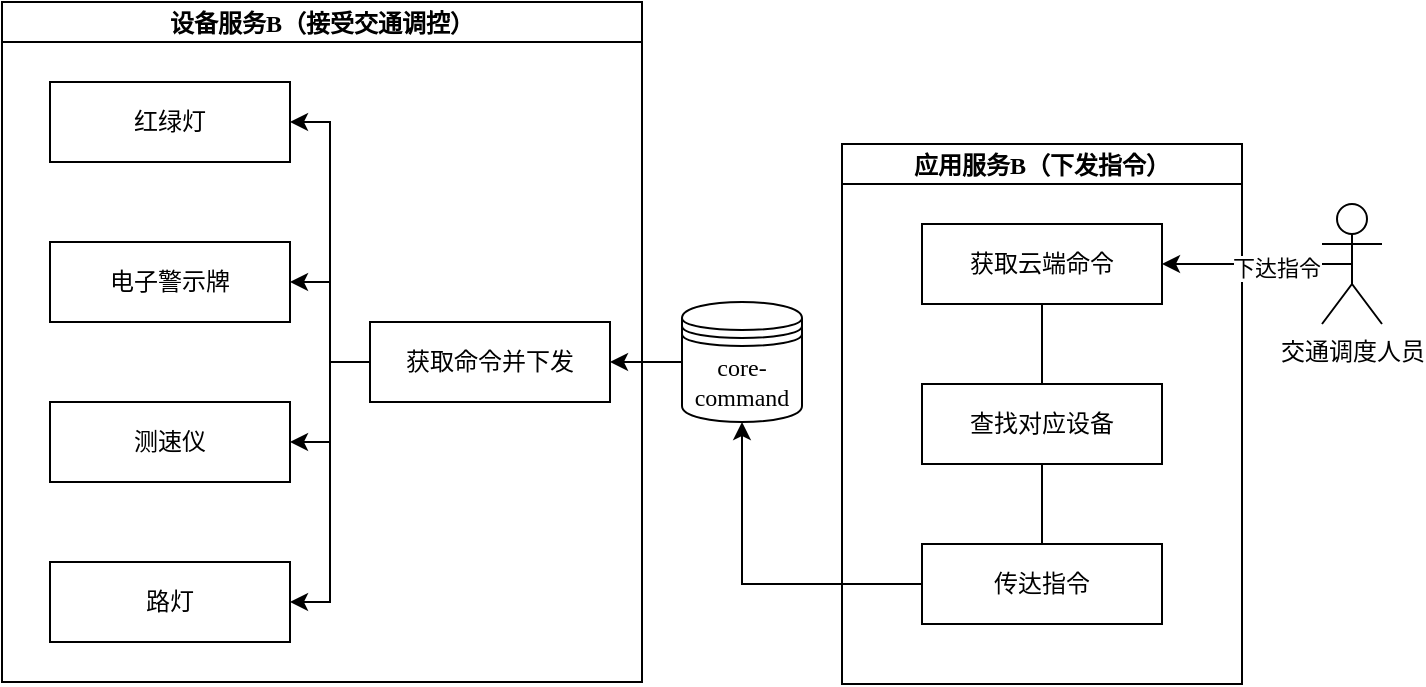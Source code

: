 <mxfile version="18.0.3" type="github">
  <diagram id="1EoKsrO8-B_x2-UR_YAR" name="Page-1">
    <mxGraphModel dx="1038" dy="539" grid="1" gridSize="10" guides="1" tooltips="1" connect="1" arrows="1" fold="1" page="1" pageScale="1" pageWidth="827" pageHeight="1169" math="0" shadow="0">
      <root>
        <mxCell id="0" />
        <mxCell id="1" parent="0" />
        <mxCell id="rFoKaIgumJMLR7coR9mg-1" value="应用服务B（下发指令）" style="swimlane;startSize=20;horizontal=1;containerType=tree;fillColor=none;fontFamily=宋体;" vertex="1" parent="1">
          <mxGeometry x="530" y="530" width="200" height="270" as="geometry" />
        </mxCell>
        <mxCell id="rFoKaIgumJMLR7coR9mg-2" value="" style="edgeStyle=elbowEdgeStyle;elbow=vertical;startArrow=none;endArrow=none;rounded=0;fontFamily=宋体;" edge="1" parent="rFoKaIgumJMLR7coR9mg-1" source="rFoKaIgumJMLR7coR9mg-3" target="rFoKaIgumJMLR7coR9mg-4">
          <mxGeometry relative="1" as="geometry" />
        </mxCell>
        <mxCell id="rFoKaIgumJMLR7coR9mg-3" value="获取云端命令" style="whiteSpace=wrap;html=1;treeFolding=1;treeMoving=1;newEdgeStyle={&quot;edgeStyle&quot;:&quot;elbowEdgeStyle&quot;,&quot;startArrow&quot;:&quot;none&quot;,&quot;endArrow&quot;:&quot;none&quot;};fontFamily=宋体;" vertex="1" parent="rFoKaIgumJMLR7coR9mg-1">
          <mxGeometry x="40" y="40" width="120" height="40" as="geometry" />
        </mxCell>
        <mxCell id="rFoKaIgumJMLR7coR9mg-4" value="查找对应设备" style="whiteSpace=wrap;html=1;treeFolding=1;treeMoving=1;newEdgeStyle={&quot;edgeStyle&quot;:&quot;elbowEdgeStyle&quot;,&quot;startArrow&quot;:&quot;none&quot;,&quot;endArrow&quot;:&quot;none&quot;};fontFamily=宋体;" vertex="1" parent="rFoKaIgumJMLR7coR9mg-1">
          <mxGeometry x="40" y="120" width="120" height="40" as="geometry" />
        </mxCell>
        <mxCell id="rFoKaIgumJMLR7coR9mg-5" value="" style="edgeStyle=elbowEdgeStyle;elbow=vertical;startArrow=none;endArrow=none;rounded=0;fontFamily=宋体;" edge="1" parent="rFoKaIgumJMLR7coR9mg-1" source="rFoKaIgumJMLR7coR9mg-4" target="rFoKaIgumJMLR7coR9mg-6">
          <mxGeometry relative="1" as="geometry">
            <mxPoint x="800" y="110" as="sourcePoint" />
          </mxGeometry>
        </mxCell>
        <mxCell id="rFoKaIgumJMLR7coR9mg-6" value="传达指令" style="whiteSpace=wrap;html=1;treeFolding=1;treeMoving=1;newEdgeStyle={&quot;edgeStyle&quot;:&quot;elbowEdgeStyle&quot;,&quot;startArrow&quot;:&quot;none&quot;,&quot;endArrow&quot;:&quot;none&quot;};fontFamily=宋体;" vertex="1" parent="rFoKaIgumJMLR7coR9mg-1">
          <mxGeometry x="40" y="200" width="120" height="40" as="geometry" />
        </mxCell>
        <mxCell id="rFoKaIgumJMLR7coR9mg-7" value="设备服务B（接受交通调控）" style="swimlane;startSize=20;horizontal=1;containerType=tree;fontFamily=宋体;" vertex="1" parent="1">
          <mxGeometry x="110" y="459" width="320" height="340" as="geometry" />
        </mxCell>
        <mxCell id="rFoKaIgumJMLR7coR9mg-8" value="红绿灯" style="whiteSpace=wrap;html=1;treeFolding=1;treeMoving=1;newEdgeStyle={&quot;edgeStyle&quot;:&quot;elbowEdgeStyle&quot;,&quot;startArrow&quot;:&quot;none&quot;,&quot;endArrow&quot;:&quot;none&quot;};fontFamily=宋体;" vertex="1" parent="rFoKaIgumJMLR7coR9mg-7">
          <mxGeometry x="24" y="40" width="120" height="40" as="geometry" />
        </mxCell>
        <mxCell id="rFoKaIgumJMLR7coR9mg-9" value="电子警示牌" style="whiteSpace=wrap;html=1;treeFolding=1;treeMoving=1;newEdgeStyle={&quot;edgeStyle&quot;:&quot;elbowEdgeStyle&quot;,&quot;startArrow&quot;:&quot;none&quot;,&quot;endArrow&quot;:&quot;none&quot;};fontFamily=宋体;" vertex="1" parent="rFoKaIgumJMLR7coR9mg-7">
          <mxGeometry x="24" y="120" width="120" height="40" as="geometry" />
        </mxCell>
        <mxCell id="rFoKaIgumJMLR7coR9mg-10" value="测速仪" style="whiteSpace=wrap;html=1;treeFolding=1;treeMoving=1;newEdgeStyle={&quot;edgeStyle&quot;:&quot;elbowEdgeStyle&quot;,&quot;startArrow&quot;:&quot;none&quot;,&quot;endArrow&quot;:&quot;none&quot;};fontFamily=宋体;" vertex="1" parent="rFoKaIgumJMLR7coR9mg-7">
          <mxGeometry x="24" y="200" width="120" height="40" as="geometry" />
        </mxCell>
        <mxCell id="rFoKaIgumJMLR7coR9mg-11" value="路灯" style="whiteSpace=wrap;html=1;treeFolding=1;treeMoving=1;newEdgeStyle={&quot;edgeStyle&quot;:&quot;elbowEdgeStyle&quot;,&quot;startArrow&quot;:&quot;none&quot;,&quot;endArrow&quot;:&quot;none&quot;};fontFamily=宋体;" vertex="1" parent="rFoKaIgumJMLR7coR9mg-7">
          <mxGeometry x="24" y="280" width="120" height="40" as="geometry" />
        </mxCell>
        <mxCell id="rFoKaIgumJMLR7coR9mg-29" style="edgeStyle=orthogonalEdgeStyle;rounded=0;orthogonalLoop=1;jettySize=auto;html=1;exitX=0;exitY=0.5;exitDx=0;exitDy=0;entryX=1;entryY=0.5;entryDx=0;entryDy=0;fontFamily=宋体;" edge="1" parent="rFoKaIgumJMLR7coR9mg-7" source="rFoKaIgumJMLR7coR9mg-16" target="rFoKaIgumJMLR7coR9mg-9">
          <mxGeometry relative="1" as="geometry" />
        </mxCell>
        <mxCell id="rFoKaIgumJMLR7coR9mg-30" style="edgeStyle=orthogonalEdgeStyle;rounded=0;orthogonalLoop=1;jettySize=auto;html=1;exitX=0;exitY=0.5;exitDx=0;exitDy=0;entryX=1;entryY=0.5;entryDx=0;entryDy=0;fontFamily=宋体;" edge="1" parent="rFoKaIgumJMLR7coR9mg-7" source="rFoKaIgumJMLR7coR9mg-16" target="rFoKaIgumJMLR7coR9mg-10">
          <mxGeometry relative="1" as="geometry" />
        </mxCell>
        <mxCell id="rFoKaIgumJMLR7coR9mg-31" style="edgeStyle=orthogonalEdgeStyle;rounded=0;orthogonalLoop=1;jettySize=auto;html=1;exitX=0;exitY=0.5;exitDx=0;exitDy=0;entryX=1;entryY=0.5;entryDx=0;entryDy=0;fontFamily=宋体;" edge="1" parent="rFoKaIgumJMLR7coR9mg-7" source="rFoKaIgumJMLR7coR9mg-16" target="rFoKaIgumJMLR7coR9mg-8">
          <mxGeometry relative="1" as="geometry" />
        </mxCell>
        <mxCell id="rFoKaIgumJMLR7coR9mg-32" style="edgeStyle=orthogonalEdgeStyle;rounded=0;orthogonalLoop=1;jettySize=auto;html=1;exitX=0;exitY=0.5;exitDx=0;exitDy=0;entryX=1;entryY=0.5;entryDx=0;entryDy=0;fontFamily=宋体;" edge="1" parent="rFoKaIgumJMLR7coR9mg-7" source="rFoKaIgumJMLR7coR9mg-16" target="rFoKaIgumJMLR7coR9mg-11">
          <mxGeometry relative="1" as="geometry" />
        </mxCell>
        <mxCell id="rFoKaIgumJMLR7coR9mg-16" value="获取命令并下发" style="whiteSpace=wrap;html=1;treeFolding=1;treeMoving=1;newEdgeStyle={&quot;edgeStyle&quot;:&quot;elbowEdgeStyle&quot;,&quot;startArrow&quot;:&quot;none&quot;,&quot;endArrow&quot;:&quot;none&quot;};fontFamily=宋体;" vertex="1" parent="rFoKaIgumJMLR7coR9mg-7">
          <mxGeometry x="184" y="160" width="120" height="40" as="geometry" />
        </mxCell>
        <mxCell id="rFoKaIgumJMLR7coR9mg-19" style="edgeStyle=none;html=1;exitX=0.5;exitY=0.5;exitDx=0;exitDy=0;exitPerimeter=0;entryX=1;entryY=0.5;entryDx=0;entryDy=0;fontFamily=宋体;" edge="1" parent="1" source="rFoKaIgumJMLR7coR9mg-21" target="rFoKaIgumJMLR7coR9mg-3">
          <mxGeometry relative="1" as="geometry">
            <mxPoint x="820" y="590" as="targetPoint" />
          </mxGeometry>
        </mxCell>
        <mxCell id="rFoKaIgumJMLR7coR9mg-20" value="下达指令" style="edgeLabel;html=1;align=center;verticalAlign=middle;resizable=0;points=[];fontFamily=宋体;" vertex="1" connectable="0" parent="rFoKaIgumJMLR7coR9mg-19">
          <mxGeometry x="-0.2" y="2" relative="1" as="geometry">
            <mxPoint as="offset" />
          </mxGeometry>
        </mxCell>
        <mxCell id="rFoKaIgumJMLR7coR9mg-21" value="交通调度人员" style="shape=umlActor;verticalLabelPosition=bottom;verticalAlign=top;html=1;outlineConnect=0;fillColor=none;fontFamily=宋体;" vertex="1" parent="1">
          <mxGeometry x="770" y="560" width="30" height="60" as="geometry" />
        </mxCell>
        <mxCell id="rFoKaIgumJMLR7coR9mg-22" style="edgeStyle=none;html=1;exitX=0;exitY=0.5;exitDx=0;exitDy=0;entryX=1;entryY=0.5;entryDx=0;entryDy=0;fontFamily=宋体;" edge="1" parent="1" source="rFoKaIgumJMLR7coR9mg-23" target="rFoKaIgumJMLR7coR9mg-16">
          <mxGeometry relative="1" as="geometry" />
        </mxCell>
        <mxCell id="rFoKaIgumJMLR7coR9mg-23" value="core-command" style="shape=datastore;whiteSpace=wrap;html=1;fillColor=none;fontFamily=宋体;" vertex="1" parent="1">
          <mxGeometry x="450" y="609" width="60" height="60" as="geometry" />
        </mxCell>
        <mxCell id="rFoKaIgumJMLR7coR9mg-28" style="edgeStyle=orthogonalEdgeStyle;rounded=0;orthogonalLoop=1;jettySize=auto;html=1;entryX=0.5;entryY=1;entryDx=0;entryDy=0;fontFamily=宋体;" edge="1" parent="1" source="rFoKaIgumJMLR7coR9mg-6" target="rFoKaIgumJMLR7coR9mg-23">
          <mxGeometry relative="1" as="geometry" />
        </mxCell>
      </root>
    </mxGraphModel>
  </diagram>
</mxfile>
